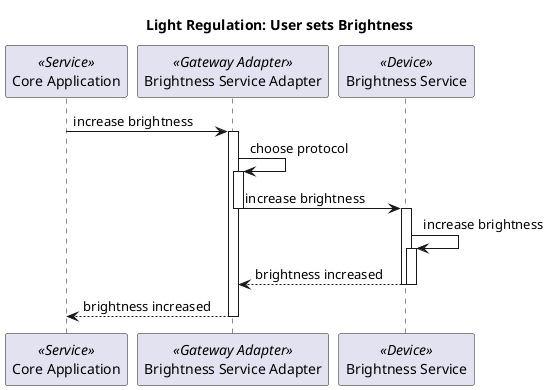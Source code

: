 @startuml sequence
title Light Regulation: User sets Brightness
participant ca as "Core Application" <<Service>>
participant ba as "Brightness Service Adapter" <<Gateway Adapter>>
participant b as "Brightness Service" <<Device>>

ca -> ba: increase brightness
activate ba
ba -> ba: choose protocol
activate ba
ba -> b: increase brightness
deactivate ba
activate b
b->b: increase brightness
activate b
b --> ba: brightness increased
deactivate b
deactivate b
ba --> ca: brightness increased
deactivate ba
@enduml

